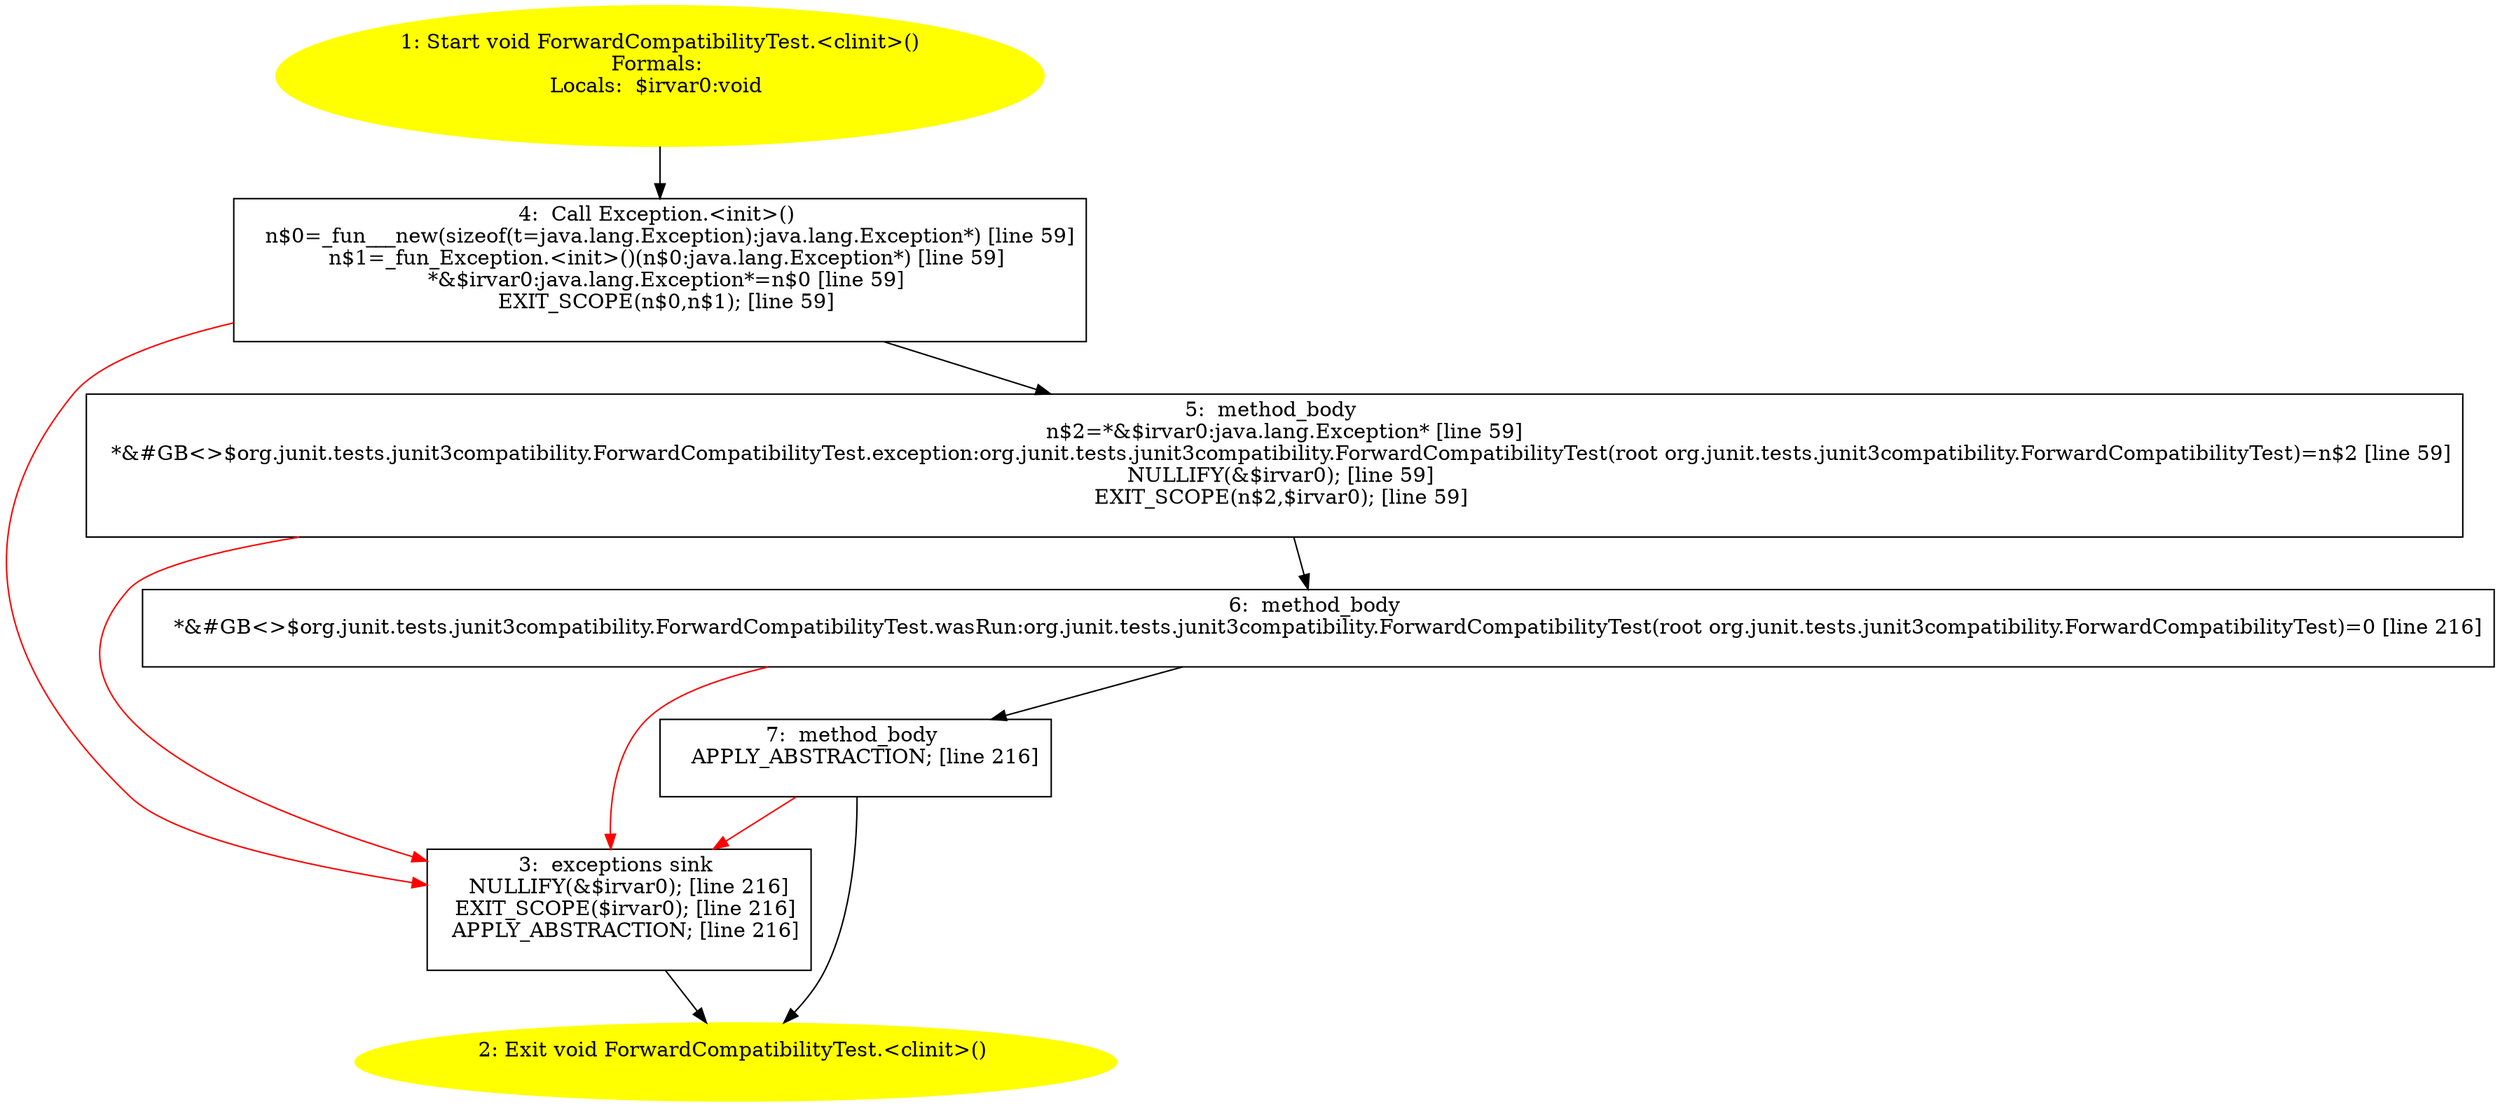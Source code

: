/* @generated */
digraph cfg {
"org.junit.tests.junit3compatibility.ForwardCompatibilityTest.<clinit>():void.72dbf2c6a37108c3f1610efd558edb9e_1" [label="1: Start void ForwardCompatibilityTest.<clinit>()\nFormals: \nLocals:  $irvar0:void \n  " color=yellow style=filled]
	

	 "org.junit.tests.junit3compatibility.ForwardCompatibilityTest.<clinit>():void.72dbf2c6a37108c3f1610efd558edb9e_1" -> "org.junit.tests.junit3compatibility.ForwardCompatibilityTest.<clinit>():void.72dbf2c6a37108c3f1610efd558edb9e_4" ;
"org.junit.tests.junit3compatibility.ForwardCompatibilityTest.<clinit>():void.72dbf2c6a37108c3f1610efd558edb9e_2" [label="2: Exit void ForwardCompatibilityTest.<clinit>() \n  " color=yellow style=filled]
	

"org.junit.tests.junit3compatibility.ForwardCompatibilityTest.<clinit>():void.72dbf2c6a37108c3f1610efd558edb9e_3" [label="3:  exceptions sink \n   NULLIFY(&$irvar0); [line 216]\n  EXIT_SCOPE($irvar0); [line 216]\n  APPLY_ABSTRACTION; [line 216]\n " shape="box"]
	

	 "org.junit.tests.junit3compatibility.ForwardCompatibilityTest.<clinit>():void.72dbf2c6a37108c3f1610efd558edb9e_3" -> "org.junit.tests.junit3compatibility.ForwardCompatibilityTest.<clinit>():void.72dbf2c6a37108c3f1610efd558edb9e_2" ;
"org.junit.tests.junit3compatibility.ForwardCompatibilityTest.<clinit>():void.72dbf2c6a37108c3f1610efd558edb9e_4" [label="4:  Call Exception.<init>() \n   n$0=_fun___new(sizeof(t=java.lang.Exception):java.lang.Exception*) [line 59]\n  n$1=_fun_Exception.<init>()(n$0:java.lang.Exception*) [line 59]\n  *&$irvar0:java.lang.Exception*=n$0 [line 59]\n  EXIT_SCOPE(n$0,n$1); [line 59]\n " shape="box"]
	

	 "org.junit.tests.junit3compatibility.ForwardCompatibilityTest.<clinit>():void.72dbf2c6a37108c3f1610efd558edb9e_4" -> "org.junit.tests.junit3compatibility.ForwardCompatibilityTest.<clinit>():void.72dbf2c6a37108c3f1610efd558edb9e_5" ;
	 "org.junit.tests.junit3compatibility.ForwardCompatibilityTest.<clinit>():void.72dbf2c6a37108c3f1610efd558edb9e_4" -> "org.junit.tests.junit3compatibility.ForwardCompatibilityTest.<clinit>():void.72dbf2c6a37108c3f1610efd558edb9e_3" [color="red" ];
"org.junit.tests.junit3compatibility.ForwardCompatibilityTest.<clinit>():void.72dbf2c6a37108c3f1610efd558edb9e_5" [label="5:  method_body \n   n$2=*&$irvar0:java.lang.Exception* [line 59]\n  *&#GB<>$org.junit.tests.junit3compatibility.ForwardCompatibilityTest.exception:org.junit.tests.junit3compatibility.ForwardCompatibilityTest(root org.junit.tests.junit3compatibility.ForwardCompatibilityTest)=n$2 [line 59]\n  NULLIFY(&$irvar0); [line 59]\n  EXIT_SCOPE(n$2,$irvar0); [line 59]\n " shape="box"]
	

	 "org.junit.tests.junit3compatibility.ForwardCompatibilityTest.<clinit>():void.72dbf2c6a37108c3f1610efd558edb9e_5" -> "org.junit.tests.junit3compatibility.ForwardCompatibilityTest.<clinit>():void.72dbf2c6a37108c3f1610efd558edb9e_6" ;
	 "org.junit.tests.junit3compatibility.ForwardCompatibilityTest.<clinit>():void.72dbf2c6a37108c3f1610efd558edb9e_5" -> "org.junit.tests.junit3compatibility.ForwardCompatibilityTest.<clinit>():void.72dbf2c6a37108c3f1610efd558edb9e_3" [color="red" ];
"org.junit.tests.junit3compatibility.ForwardCompatibilityTest.<clinit>():void.72dbf2c6a37108c3f1610efd558edb9e_6" [label="6:  method_body \n   *&#GB<>$org.junit.tests.junit3compatibility.ForwardCompatibilityTest.wasRun:org.junit.tests.junit3compatibility.ForwardCompatibilityTest(root org.junit.tests.junit3compatibility.ForwardCompatibilityTest)=0 [line 216]\n " shape="box"]
	

	 "org.junit.tests.junit3compatibility.ForwardCompatibilityTest.<clinit>():void.72dbf2c6a37108c3f1610efd558edb9e_6" -> "org.junit.tests.junit3compatibility.ForwardCompatibilityTest.<clinit>():void.72dbf2c6a37108c3f1610efd558edb9e_7" ;
	 "org.junit.tests.junit3compatibility.ForwardCompatibilityTest.<clinit>():void.72dbf2c6a37108c3f1610efd558edb9e_6" -> "org.junit.tests.junit3compatibility.ForwardCompatibilityTest.<clinit>():void.72dbf2c6a37108c3f1610efd558edb9e_3" [color="red" ];
"org.junit.tests.junit3compatibility.ForwardCompatibilityTest.<clinit>():void.72dbf2c6a37108c3f1610efd558edb9e_7" [label="7:  method_body \n   APPLY_ABSTRACTION; [line 216]\n " shape="box"]
	

	 "org.junit.tests.junit3compatibility.ForwardCompatibilityTest.<clinit>():void.72dbf2c6a37108c3f1610efd558edb9e_7" -> "org.junit.tests.junit3compatibility.ForwardCompatibilityTest.<clinit>():void.72dbf2c6a37108c3f1610efd558edb9e_2" ;
	 "org.junit.tests.junit3compatibility.ForwardCompatibilityTest.<clinit>():void.72dbf2c6a37108c3f1610efd558edb9e_7" -> "org.junit.tests.junit3compatibility.ForwardCompatibilityTest.<clinit>():void.72dbf2c6a37108c3f1610efd558edb9e_3" [color="red" ];
}
